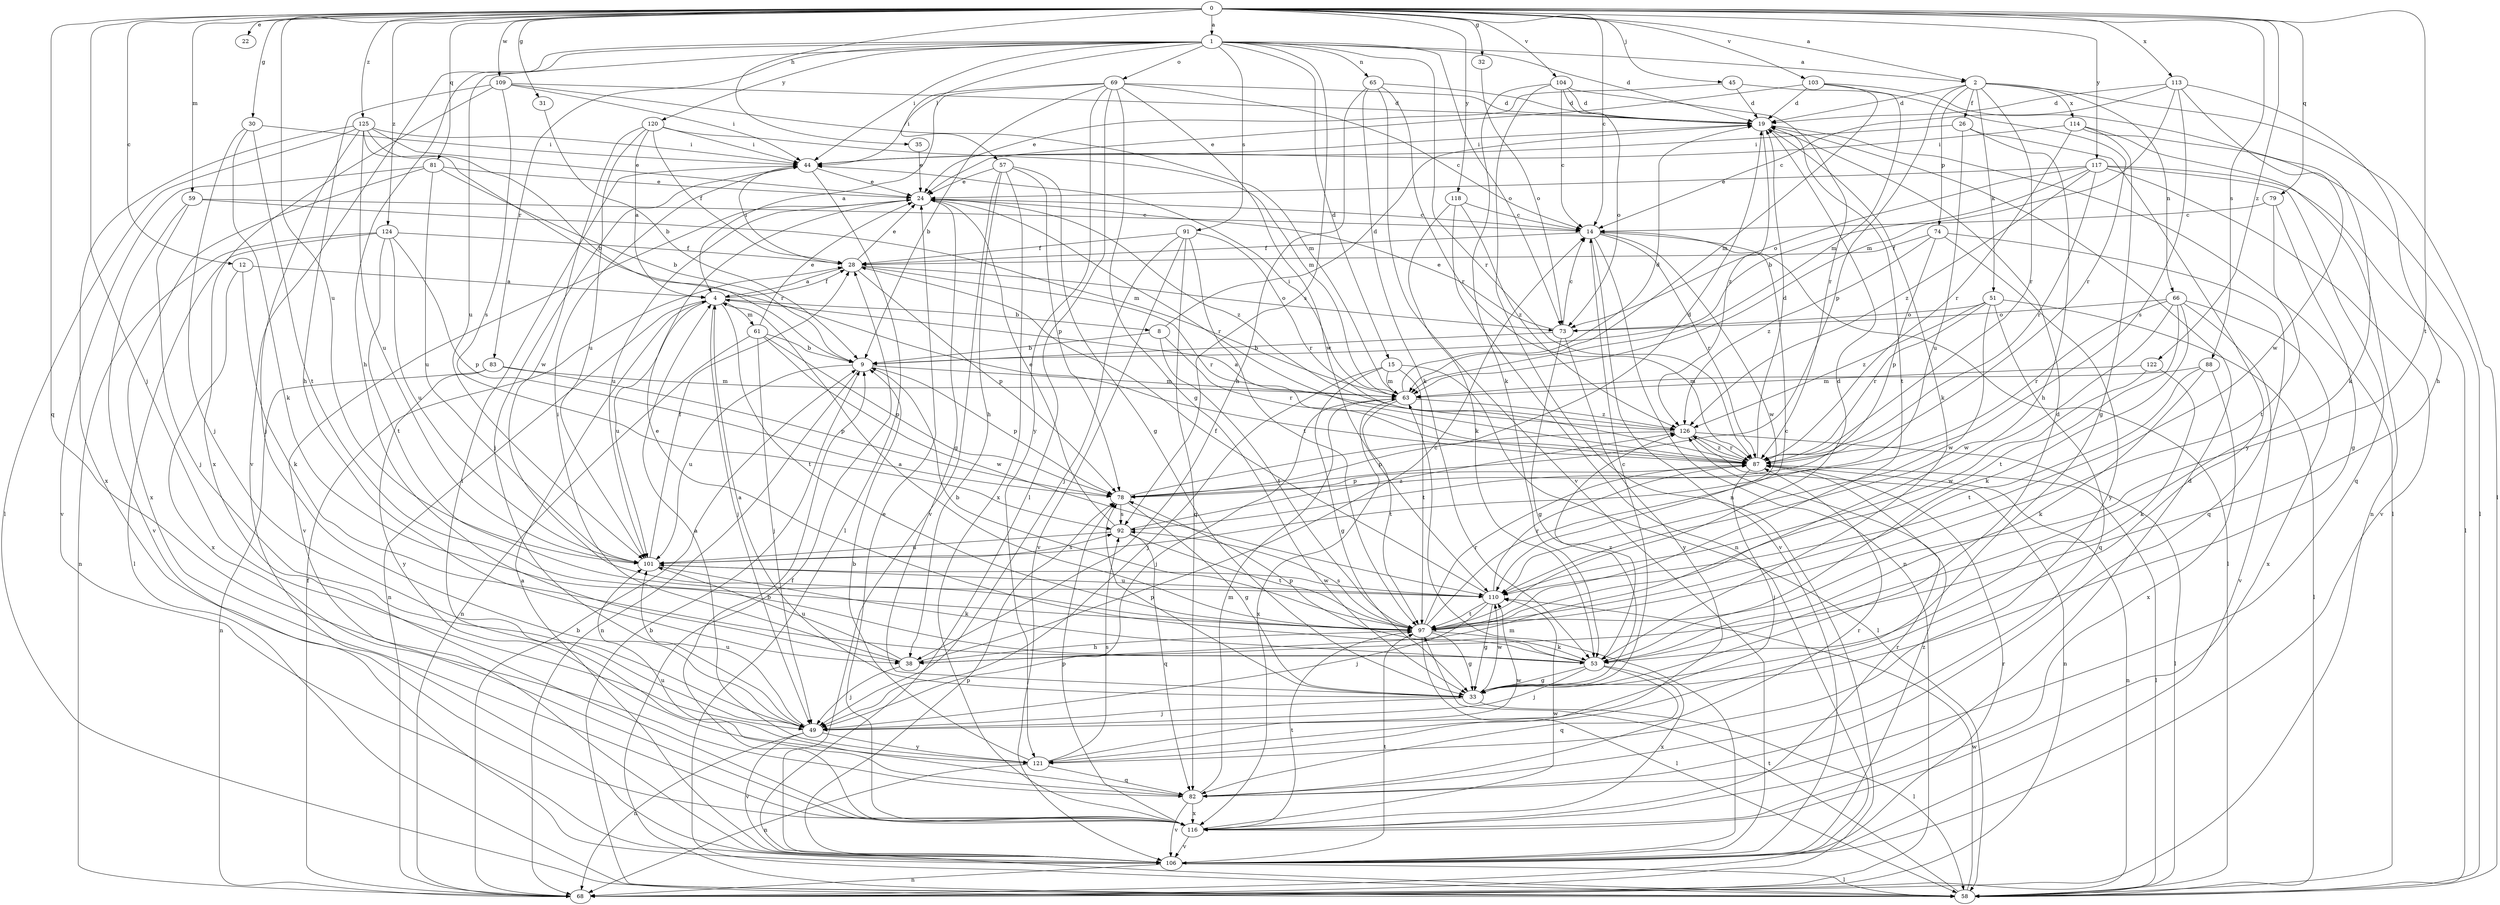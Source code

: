 strict digraph  {
0;
1;
2;
4;
8;
9;
12;
14;
15;
19;
22;
24;
26;
28;
30;
31;
32;
33;
35;
38;
44;
45;
49;
51;
53;
57;
58;
59;
61;
63;
65;
66;
68;
69;
73;
74;
78;
79;
81;
82;
83;
87;
88;
91;
92;
97;
101;
103;
104;
106;
109;
110;
113;
114;
116;
117;
118;
120;
121;
122;
124;
125;
126;
0 -> 1  [label=a];
0 -> 2  [label=a];
0 -> 12  [label=c];
0 -> 14  [label=c];
0 -> 22  [label=e];
0 -> 30  [label=g];
0 -> 31  [label=g];
0 -> 32  [label=g];
0 -> 35  [label=h];
0 -> 45  [label=j];
0 -> 49  [label=j];
0 -> 59  [label=m];
0 -> 79  [label=q];
0 -> 81  [label=q];
0 -> 82  [label=q];
0 -> 88  [label=s];
0 -> 97  [label=t];
0 -> 101  [label=u];
0 -> 103  [label=v];
0 -> 104  [label=v];
0 -> 109  [label=w];
0 -> 113  [label=x];
0 -> 117  [label=y];
0 -> 118  [label=y];
0 -> 122  [label=z];
0 -> 124  [label=z];
0 -> 125  [label=z];
1 -> 2  [label=a];
1 -> 15  [label=d];
1 -> 19  [label=d];
1 -> 38  [label=h];
1 -> 44  [label=i];
1 -> 57  [label=l];
1 -> 65  [label=n];
1 -> 69  [label=o];
1 -> 73  [label=o];
1 -> 83  [label=r];
1 -> 87  [label=r];
1 -> 91  [label=s];
1 -> 92  [label=s];
1 -> 101  [label=u];
1 -> 106  [label=v];
1 -> 120  [label=y];
2 -> 19  [label=d];
2 -> 26  [label=f];
2 -> 51  [label=k];
2 -> 58  [label=l];
2 -> 66  [label=n];
2 -> 74  [label=p];
2 -> 78  [label=p];
2 -> 87  [label=r];
2 -> 114  [label=x];
4 -> 8  [label=b];
4 -> 28  [label=f];
4 -> 49  [label=j];
4 -> 61  [label=m];
4 -> 68  [label=n];
4 -> 97  [label=t];
4 -> 101  [label=u];
8 -> 9  [label=b];
8 -> 19  [label=d];
8 -> 87  [label=r];
8 -> 97  [label=t];
9 -> 63  [label=m];
9 -> 68  [label=n];
9 -> 78  [label=p];
9 -> 101  [label=u];
12 -> 4  [label=a];
12 -> 53  [label=k];
12 -> 116  [label=x];
14 -> 28  [label=f];
14 -> 58  [label=l];
14 -> 68  [label=n];
14 -> 87  [label=r];
14 -> 106  [label=v];
14 -> 110  [label=w];
15 -> 33  [label=g];
15 -> 49  [label=j];
15 -> 58  [label=l];
15 -> 63  [label=m];
15 -> 97  [label=t];
19 -> 44  [label=i];
19 -> 53  [label=k];
19 -> 58  [label=l];
19 -> 97  [label=t];
19 -> 126  [label=z];
24 -> 14  [label=c];
24 -> 33  [label=g];
24 -> 87  [label=r];
24 -> 101  [label=u];
24 -> 106  [label=v];
24 -> 126  [label=z];
26 -> 38  [label=h];
26 -> 44  [label=i];
26 -> 101  [label=u];
26 -> 121  [label=y];
28 -> 4  [label=a];
28 -> 24  [label=e];
28 -> 44  [label=i];
28 -> 73  [label=o];
28 -> 78  [label=p];
28 -> 87  [label=r];
30 -> 44  [label=i];
30 -> 49  [label=j];
30 -> 53  [label=k];
30 -> 97  [label=t];
31 -> 9  [label=b];
32 -> 73  [label=o];
33 -> 4  [label=a];
33 -> 14  [label=c];
33 -> 19  [label=d];
33 -> 49  [label=j];
33 -> 58  [label=l];
33 -> 78  [label=p];
33 -> 110  [label=w];
35 -> 24  [label=e];
38 -> 14  [label=c];
38 -> 44  [label=i];
38 -> 49  [label=j];
38 -> 101  [label=u];
44 -> 24  [label=e];
44 -> 49  [label=j];
44 -> 58  [label=l];
45 -> 19  [label=d];
45 -> 24  [label=e];
45 -> 63  [label=m];
49 -> 68  [label=n];
49 -> 101  [label=u];
49 -> 106  [label=v];
49 -> 121  [label=y];
51 -> 58  [label=l];
51 -> 73  [label=o];
51 -> 82  [label=q];
51 -> 87  [label=r];
51 -> 110  [label=w];
51 -> 126  [label=z];
53 -> 24  [label=e];
53 -> 33  [label=g];
53 -> 49  [label=j];
53 -> 78  [label=p];
53 -> 82  [label=q];
53 -> 116  [label=x];
53 -> 126  [label=z];
57 -> 24  [label=e];
57 -> 33  [label=g];
57 -> 38  [label=h];
57 -> 78  [label=p];
57 -> 106  [label=v];
57 -> 116  [label=x];
58 -> 9  [label=b];
58 -> 28  [label=f];
58 -> 97  [label=t];
58 -> 110  [label=w];
59 -> 14  [label=c];
59 -> 49  [label=j];
59 -> 63  [label=m];
59 -> 106  [label=v];
61 -> 9  [label=b];
61 -> 24  [label=e];
61 -> 49  [label=j];
61 -> 68  [label=n];
61 -> 78  [label=p];
61 -> 110  [label=w];
63 -> 19  [label=d];
63 -> 44  [label=i];
63 -> 49  [label=j];
63 -> 97  [label=t];
63 -> 116  [label=x];
63 -> 126  [label=z];
65 -> 19  [label=d];
65 -> 38  [label=h];
65 -> 53  [label=k];
65 -> 87  [label=r];
65 -> 106  [label=v];
66 -> 53  [label=k];
66 -> 73  [label=o];
66 -> 87  [label=r];
66 -> 97  [label=t];
66 -> 106  [label=v];
66 -> 110  [label=w];
66 -> 116  [label=x];
68 -> 9  [label=b];
68 -> 28  [label=f];
69 -> 4  [label=a];
69 -> 9  [label=b];
69 -> 14  [label=c];
69 -> 19  [label=d];
69 -> 33  [label=g];
69 -> 44  [label=i];
69 -> 58  [label=l];
69 -> 110  [label=w];
69 -> 121  [label=y];
73 -> 9  [label=b];
73 -> 14  [label=c];
73 -> 24  [label=e];
73 -> 33  [label=g];
73 -> 121  [label=y];
74 -> 28  [label=f];
74 -> 78  [label=p];
74 -> 82  [label=q];
74 -> 121  [label=y];
74 -> 126  [label=z];
78 -> 19  [label=d];
78 -> 33  [label=g];
78 -> 92  [label=s];
79 -> 14  [label=c];
79 -> 33  [label=g];
79 -> 97  [label=t];
81 -> 9  [label=b];
81 -> 24  [label=e];
81 -> 101  [label=u];
81 -> 106  [label=v];
81 -> 116  [label=x];
82 -> 44  [label=i];
82 -> 63  [label=m];
82 -> 87  [label=r];
82 -> 101  [label=u];
82 -> 106  [label=v];
82 -> 116  [label=x];
83 -> 63  [label=m];
83 -> 68  [label=n];
83 -> 78  [label=p];
83 -> 121  [label=y];
87 -> 19  [label=d];
87 -> 49  [label=j];
87 -> 58  [label=l];
87 -> 68  [label=n];
87 -> 78  [label=p];
87 -> 126  [label=z];
88 -> 53  [label=k];
88 -> 63  [label=m];
88 -> 97  [label=t];
88 -> 116  [label=x];
91 -> 28  [label=f];
91 -> 49  [label=j];
91 -> 82  [label=q];
91 -> 87  [label=r];
91 -> 97  [label=t];
91 -> 106  [label=v];
92 -> 24  [label=e];
92 -> 82  [label=q];
92 -> 97  [label=t];
92 -> 101  [label=u];
92 -> 126  [label=z];
97 -> 4  [label=a];
97 -> 9  [label=b];
97 -> 14  [label=c];
97 -> 19  [label=d];
97 -> 33  [label=g];
97 -> 38  [label=h];
97 -> 53  [label=k];
97 -> 58  [label=l];
97 -> 87  [label=r];
97 -> 92  [label=s];
101 -> 28  [label=f];
101 -> 53  [label=k];
101 -> 92  [label=s];
101 -> 110  [label=w];
103 -> 19  [label=d];
103 -> 24  [label=e];
103 -> 53  [label=k];
103 -> 63  [label=m];
103 -> 87  [label=r];
104 -> 14  [label=c];
104 -> 19  [label=d];
104 -> 53  [label=k];
104 -> 68  [label=n];
104 -> 73  [label=o];
104 -> 87  [label=r];
106 -> 4  [label=a];
106 -> 58  [label=l];
106 -> 63  [label=m];
106 -> 68  [label=n];
106 -> 78  [label=p];
106 -> 87  [label=r];
106 -> 97  [label=t];
106 -> 126  [label=z];
109 -> 19  [label=d];
109 -> 38  [label=h];
109 -> 44  [label=i];
109 -> 63  [label=m];
109 -> 92  [label=s];
109 -> 116  [label=x];
110 -> 28  [label=f];
110 -> 33  [label=g];
110 -> 49  [label=j];
110 -> 87  [label=r];
110 -> 97  [label=t];
110 -> 101  [label=u];
113 -> 14  [label=c];
113 -> 19  [label=d];
113 -> 38  [label=h];
113 -> 63  [label=m];
113 -> 92  [label=s];
113 -> 110  [label=w];
114 -> 33  [label=g];
114 -> 44  [label=i];
114 -> 58  [label=l];
114 -> 68  [label=n];
114 -> 87  [label=r];
116 -> 9  [label=b];
116 -> 19  [label=d];
116 -> 24  [label=e];
116 -> 78  [label=p];
116 -> 87  [label=r];
116 -> 97  [label=t];
116 -> 106  [label=v];
116 -> 110  [label=w];
117 -> 9  [label=b];
117 -> 24  [label=e];
117 -> 58  [label=l];
117 -> 73  [label=o];
117 -> 82  [label=q];
117 -> 87  [label=r];
117 -> 106  [label=v];
117 -> 126  [label=z];
118 -> 14  [label=c];
118 -> 53  [label=k];
118 -> 68  [label=n];
118 -> 126  [label=z];
120 -> 4  [label=a];
120 -> 28  [label=f];
120 -> 44  [label=i];
120 -> 63  [label=m];
120 -> 101  [label=u];
120 -> 110  [label=w];
121 -> 4  [label=a];
121 -> 9  [label=b];
121 -> 68  [label=n];
121 -> 82  [label=q];
121 -> 92  [label=s];
121 -> 110  [label=w];
122 -> 53  [label=k];
122 -> 63  [label=m];
122 -> 110  [label=w];
124 -> 28  [label=f];
124 -> 58  [label=l];
124 -> 68  [label=n];
124 -> 78  [label=p];
124 -> 97  [label=t];
124 -> 101  [label=u];
125 -> 9  [label=b];
125 -> 24  [label=e];
125 -> 44  [label=i];
125 -> 49  [label=j];
125 -> 58  [label=l];
125 -> 87  [label=r];
125 -> 101  [label=u];
125 -> 116  [label=x];
126 -> 4  [label=a];
126 -> 58  [label=l];
126 -> 68  [label=n];
126 -> 78  [label=p];
126 -> 87  [label=r];
}
